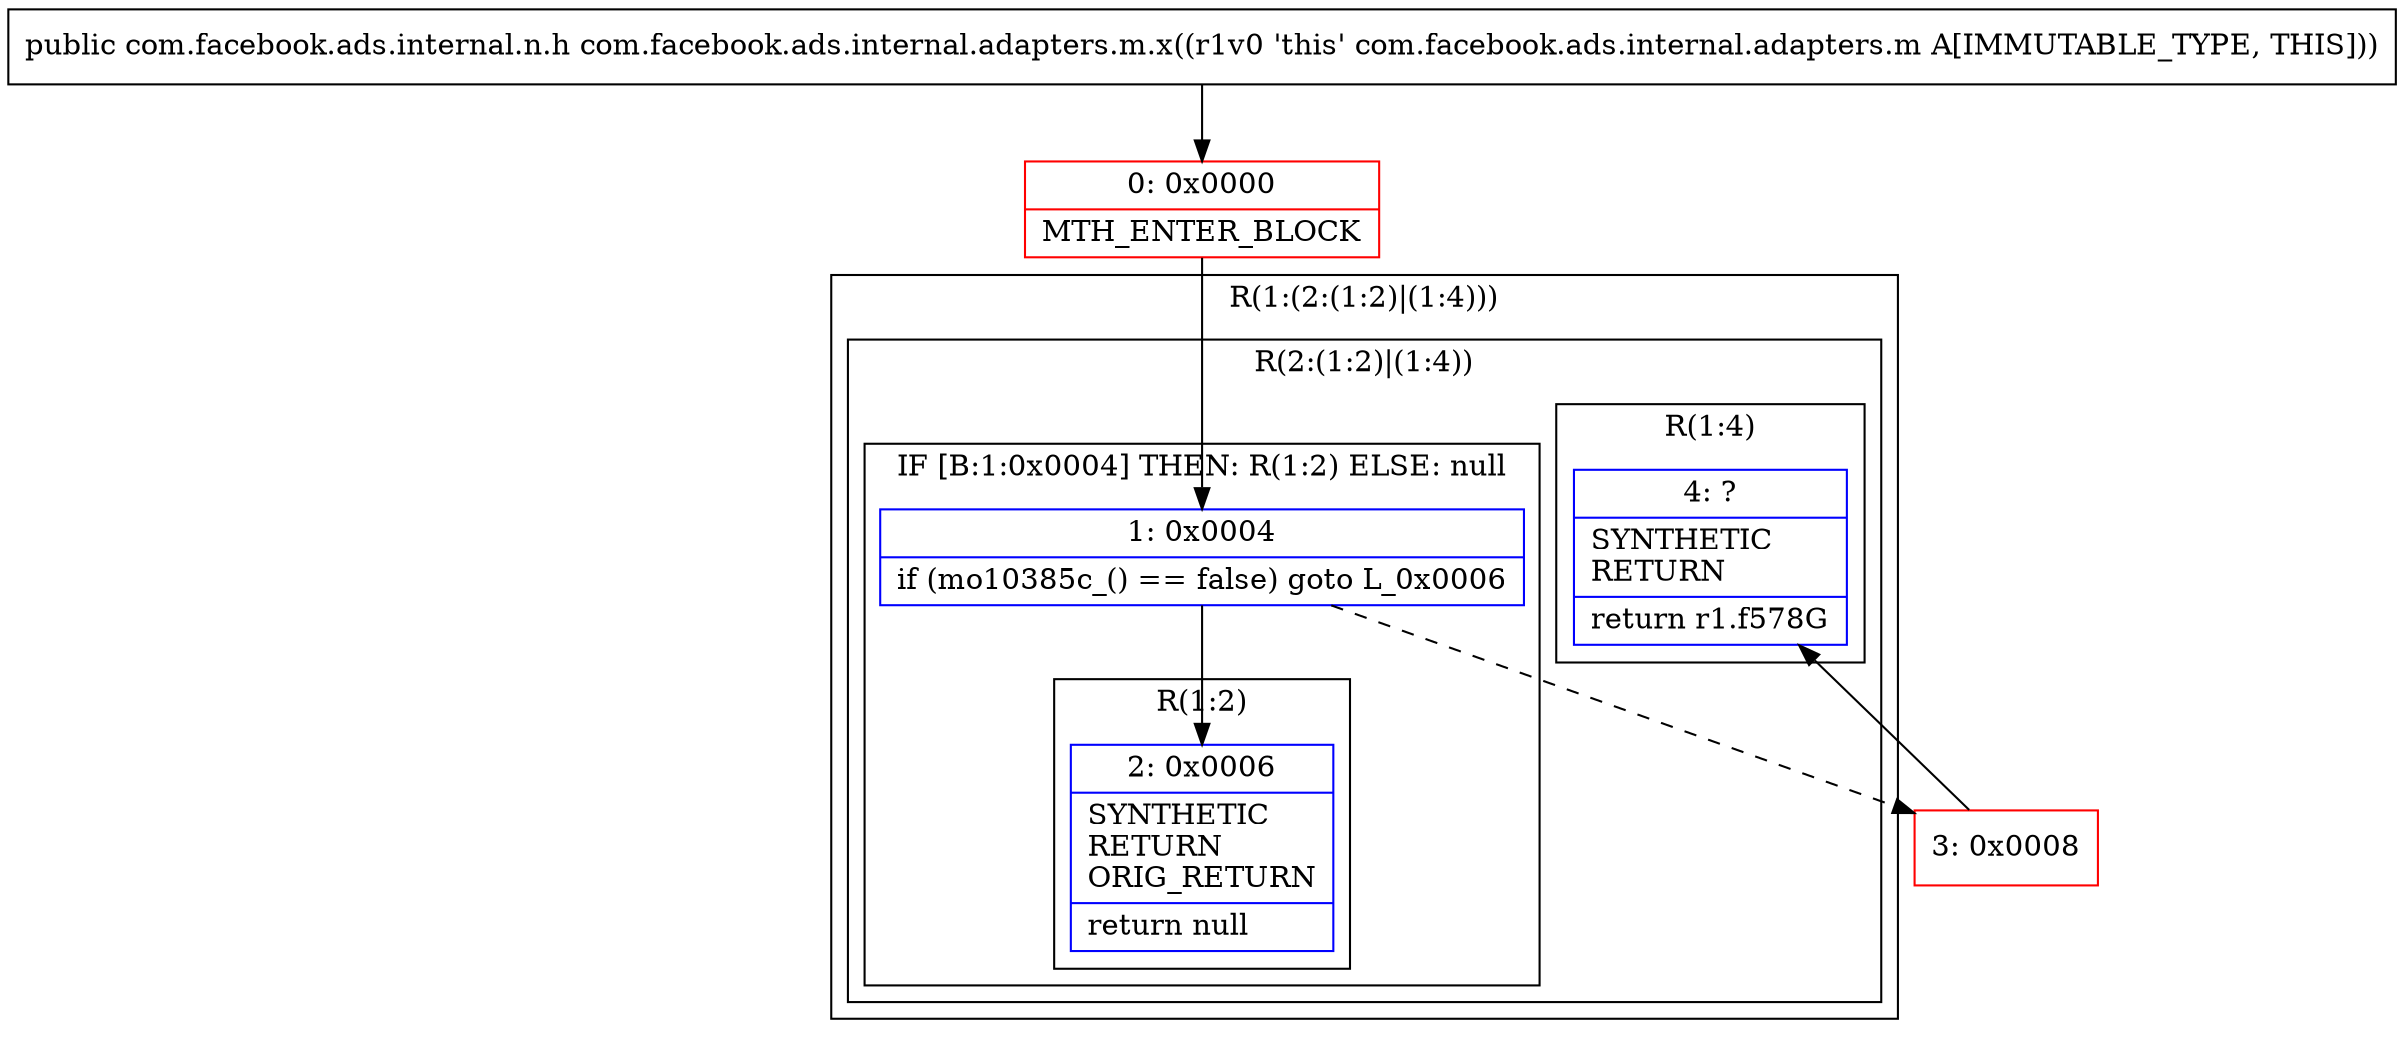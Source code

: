 digraph "CFG forcom.facebook.ads.internal.adapters.m.x()Lcom\/facebook\/ads\/internal\/n\/h;" {
subgraph cluster_Region_31444272 {
label = "R(1:(2:(1:2)|(1:4)))";
node [shape=record,color=blue];
subgraph cluster_Region_36383932 {
label = "R(2:(1:2)|(1:4))";
node [shape=record,color=blue];
subgraph cluster_IfRegion_8926442 {
label = "IF [B:1:0x0004] THEN: R(1:2) ELSE: null";
node [shape=record,color=blue];
Node_1 [shape=record,label="{1\:\ 0x0004|if (mo10385c_() == false) goto L_0x0006\l}"];
subgraph cluster_Region_2136476142 {
label = "R(1:2)";
node [shape=record,color=blue];
Node_2 [shape=record,label="{2\:\ 0x0006|SYNTHETIC\lRETURN\lORIG_RETURN\l|return null\l}"];
}
}
subgraph cluster_Region_1179000 {
label = "R(1:4)";
node [shape=record,color=blue];
Node_4 [shape=record,label="{4\:\ ?|SYNTHETIC\lRETURN\l|return r1.f578G\l}"];
}
}
}
Node_0 [shape=record,color=red,label="{0\:\ 0x0000|MTH_ENTER_BLOCK\l}"];
Node_3 [shape=record,color=red,label="{3\:\ 0x0008}"];
MethodNode[shape=record,label="{public com.facebook.ads.internal.n.h com.facebook.ads.internal.adapters.m.x((r1v0 'this' com.facebook.ads.internal.adapters.m A[IMMUTABLE_TYPE, THIS])) }"];
MethodNode -> Node_0;
Node_1 -> Node_2;
Node_1 -> Node_3[style=dashed];
Node_0 -> Node_1;
Node_3 -> Node_4;
}

